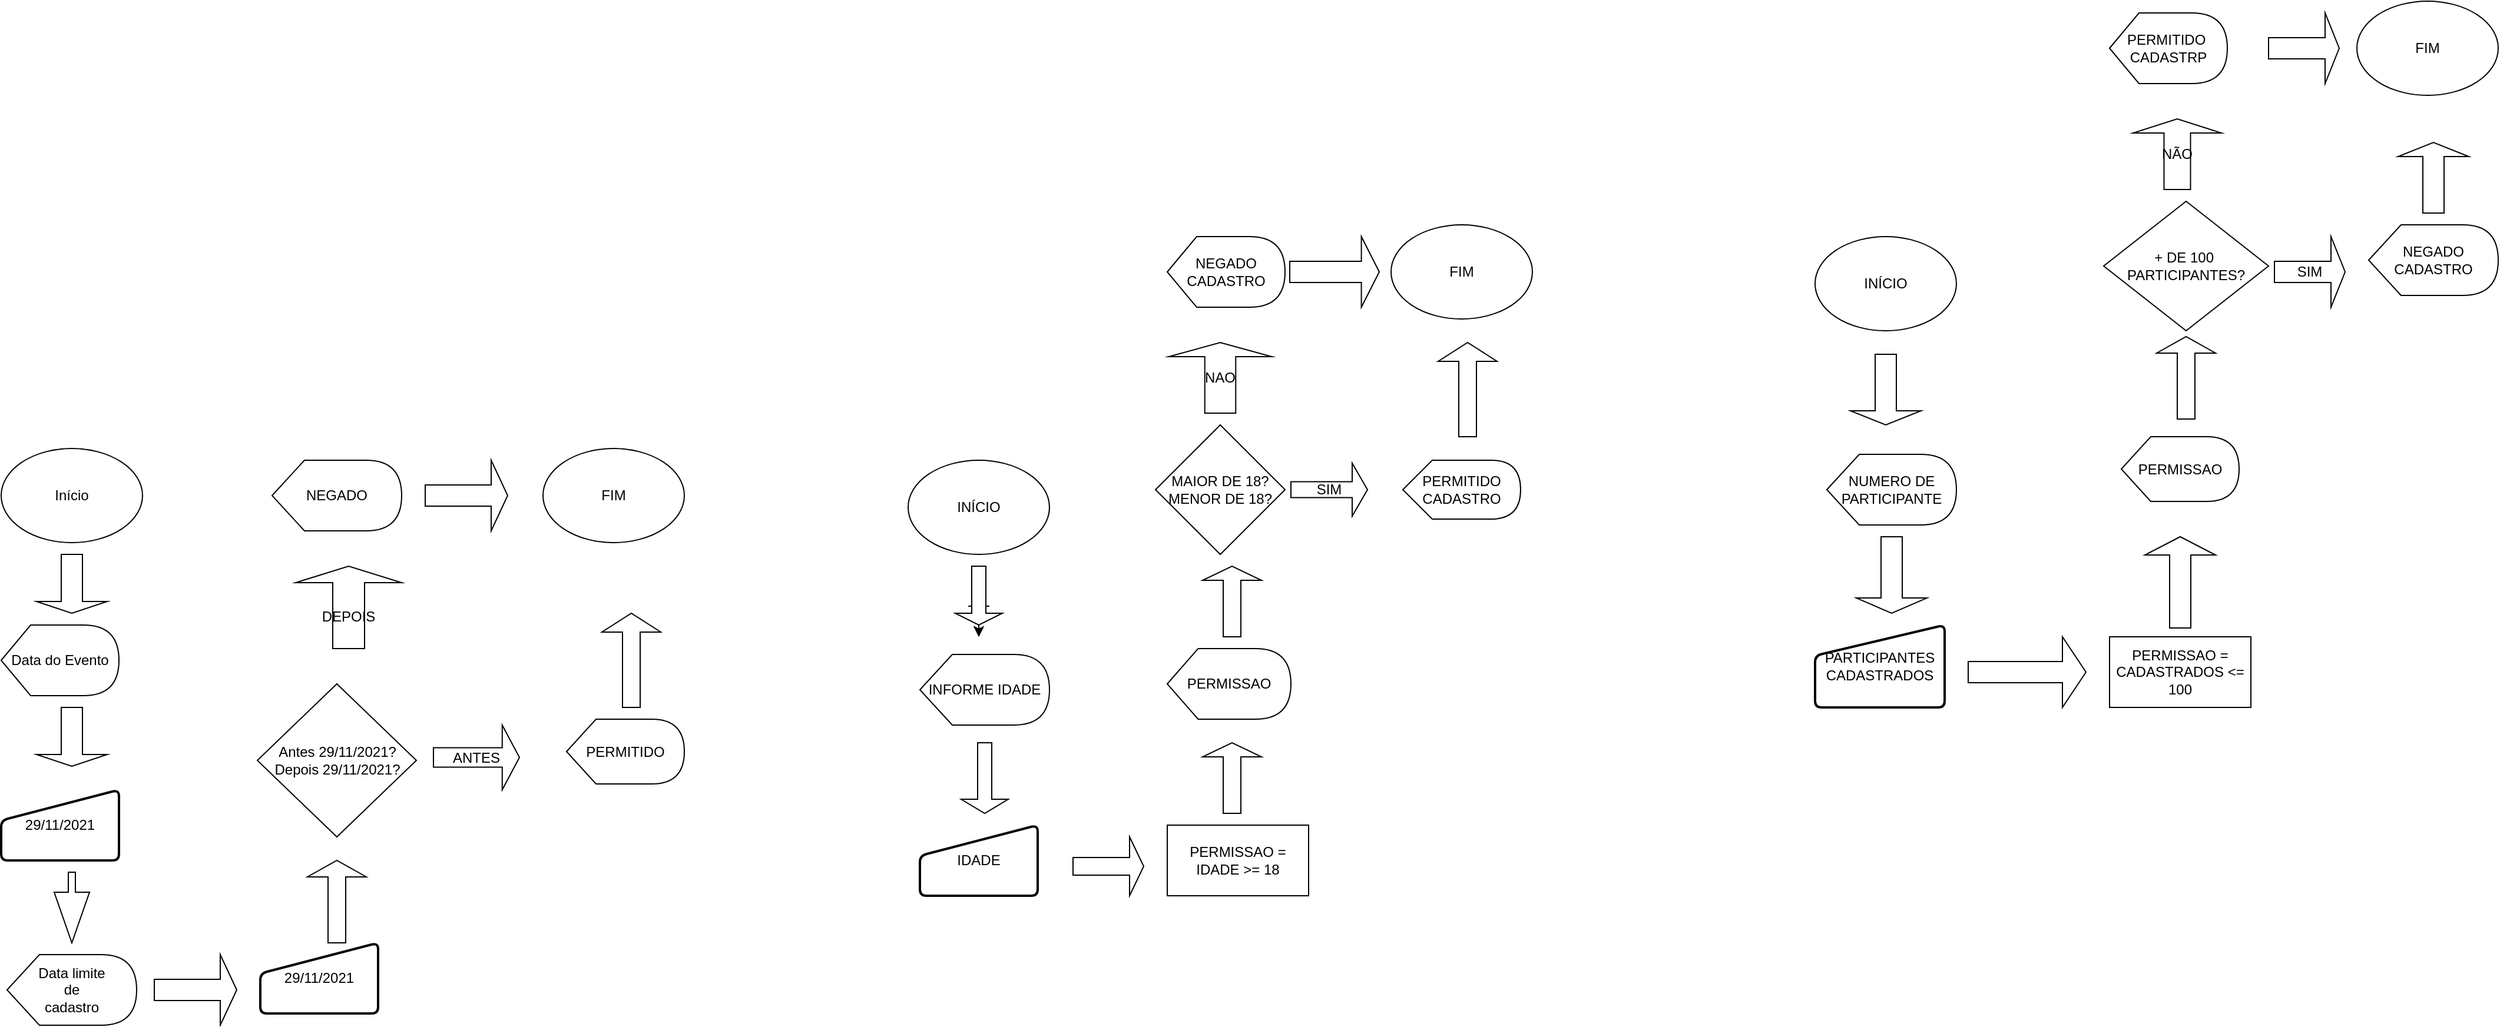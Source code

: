 <mxfile version="15.8.3" type="device"><diagram id="spTNhMN3Nnhv3grwASi8" name="Page-1"><mxGraphModel dx="2471" dy="1963" grid="1" gridSize="10" guides="1" tooltips="1" connect="1" arrows="1" fold="1" page="1" pageScale="1" pageWidth="827" pageHeight="1169" math="0" shadow="0"><root><mxCell id="0"/><mxCell id="1" parent="0"/><mxCell id="d356ciHMdIQWfOrMd1PK-1" value="Início" style="ellipse;whiteSpace=wrap;html=1;" vertex="1" parent="1"><mxGeometry x="-780" y="-600" width="120" height="80" as="geometry"/></mxCell><mxCell id="d356ciHMdIQWfOrMd1PK-3" value="Data do Evento" style="shape=display;whiteSpace=wrap;html=1;" vertex="1" parent="1"><mxGeometry x="-780" y="-450" width="100" height="60" as="geometry"/></mxCell><mxCell id="d356ciHMdIQWfOrMd1PK-8" value="" style="shape=singleArrow;direction=south;whiteSpace=wrap;html=1;" vertex="1" parent="1"><mxGeometry x="-750" y="-510" width="60" height="50" as="geometry"/></mxCell><mxCell id="d356ciHMdIQWfOrMd1PK-9" value="" style="shape=singleArrow;direction=south;whiteSpace=wrap;html=1;" vertex="1" parent="1"><mxGeometry x="-750" y="-380" width="60" height="50" as="geometry"/></mxCell><mxCell id="d356ciHMdIQWfOrMd1PK-12" value="" style="html=1;shadow=0;dashed=0;align=center;verticalAlign=middle;shape=mxgraph.arrows2.arrow;dy=0.8;dx=43;direction=south;notch=0;" vertex="1" parent="1"><mxGeometry x="-735" y="-240" width="30" height="60" as="geometry"/></mxCell><mxCell id="d356ciHMdIQWfOrMd1PK-13" value="29/11/2021" style="html=1;strokeWidth=2;shape=manualInput;whiteSpace=wrap;rounded=1;size=26;arcSize=11;" vertex="1" parent="1"><mxGeometry x="-780" y="-310" width="100" height="60" as="geometry"/></mxCell><mxCell id="d356ciHMdIQWfOrMd1PK-14" value="Data limite&lt;br&gt;de&lt;br&gt;cadastro" style="shape=display;whiteSpace=wrap;html=1;" vertex="1" parent="1"><mxGeometry x="-775" y="-170" width="110" height="60" as="geometry"/></mxCell><mxCell id="d356ciHMdIQWfOrMd1PK-16" value="" style="shape=singleArrow;whiteSpace=wrap;html=1;" vertex="1" parent="1"><mxGeometry x="-650" y="-170" width="70" height="60" as="geometry"/></mxCell><mxCell id="d356ciHMdIQWfOrMd1PK-17" value="29/11/2021" style="html=1;strokeWidth=2;shape=manualInput;whiteSpace=wrap;rounded=1;size=26;arcSize=11;" vertex="1" parent="1"><mxGeometry x="-560" y="-180" width="100" height="60" as="geometry"/></mxCell><mxCell id="d356ciHMdIQWfOrMd1PK-18" value="" style="shape=singleArrow;direction=north;whiteSpace=wrap;html=1;" vertex="1" parent="1"><mxGeometry x="-520" y="-250" width="50" height="70" as="geometry"/></mxCell><mxCell id="d356ciHMdIQWfOrMd1PK-19" value="Antes 29/11/2021?&lt;br&gt;Depois 29/11/2021?" style="rhombus;whiteSpace=wrap;html=1;" vertex="1" parent="1"><mxGeometry x="-562.5" y="-400" width="135" height="130" as="geometry"/></mxCell><mxCell id="d356ciHMdIQWfOrMd1PK-20" value="&amp;nbsp; &amp;nbsp; &amp;nbsp; &amp;nbsp; &amp;nbsp; &amp;nbsp; &amp;nbsp; &amp;nbsp; DEPOIS" style="shape=singleArrow;direction=north;whiteSpace=wrap;html=1;" vertex="1" parent="1"><mxGeometry x="-530" y="-500" width="90" height="70" as="geometry"/></mxCell><mxCell id="d356ciHMdIQWfOrMd1PK-21" value="ANTES" style="shape=singleArrow;whiteSpace=wrap;html=1;" vertex="1" parent="1"><mxGeometry x="-413" y="-365" width="73" height="55" as="geometry"/></mxCell><mxCell id="d356ciHMdIQWfOrMd1PK-22" value="NEGADO" style="shape=display;whiteSpace=wrap;html=1;" vertex="1" parent="1"><mxGeometry x="-550" y="-590" width="110" height="60" as="geometry"/></mxCell><mxCell id="d356ciHMdIQWfOrMd1PK-23" value="PERMITIDO" style="shape=display;whiteSpace=wrap;html=1;" vertex="1" parent="1"><mxGeometry x="-300" y="-370" width="100" height="55" as="geometry"/></mxCell><mxCell id="d356ciHMdIQWfOrMd1PK-24" value="" style="shape=singleArrow;whiteSpace=wrap;html=1;" vertex="1" parent="1"><mxGeometry x="-420" y="-590" width="70" height="60" as="geometry"/></mxCell><mxCell id="d356ciHMdIQWfOrMd1PK-25" value="" style="shape=singleArrow;direction=north;whiteSpace=wrap;html=1;" vertex="1" parent="1"><mxGeometry x="-270" y="-460" width="50" height="80" as="geometry"/></mxCell><mxCell id="d356ciHMdIQWfOrMd1PK-26" value="FIM" style="ellipse;whiteSpace=wrap;html=1;" vertex="1" parent="1"><mxGeometry x="-320" y="-600" width="120" height="80" as="geometry"/></mxCell><mxCell id="d356ciHMdIQWfOrMd1PK-29" value="INÍCIO" style="ellipse;whiteSpace=wrap;html=1;" vertex="1" parent="1"><mxGeometry x="-10" y="-590" width="120" height="80" as="geometry"/></mxCell><mxCell id="d356ciHMdIQWfOrMd1PK-31" style="edgeStyle=orthogonalEdgeStyle;rounded=0;orthogonalLoop=1;jettySize=auto;html=1;exitX=0;exitY=0;exitDx=24;exitDy=39;exitPerimeter=0;" edge="1" parent="1"><mxGeometry relative="1" as="geometry"><mxPoint x="41" y="-466" as="sourcePoint"/><mxPoint x="50" y="-440" as="targetPoint"/></mxGeometry></mxCell><mxCell id="d356ciHMdIQWfOrMd1PK-32" style="edgeStyle=orthogonalEdgeStyle;rounded=0;orthogonalLoop=1;jettySize=auto;html=1;exitX=0;exitY=0;exitDx=24;exitDy=21;exitPerimeter=0;" edge="1" parent="1"><mxGeometry relative="1" as="geometry"><mxPoint x="59" y="-466" as="sourcePoint"/><mxPoint x="50" y="-440" as="targetPoint"/></mxGeometry></mxCell><mxCell id="d356ciHMdIQWfOrMd1PK-33" value="" style="shape=singleArrow;direction=south;whiteSpace=wrap;html=1;" vertex="1" parent="1"><mxGeometry x="30" y="-500" width="40" height="50" as="geometry"/></mxCell><mxCell id="d356ciHMdIQWfOrMd1PK-34" value="INFORME IDADE" style="shape=display;whiteSpace=wrap;html=1;" vertex="1" parent="1"><mxGeometry y="-425" width="110" height="60" as="geometry"/></mxCell><mxCell id="d356ciHMdIQWfOrMd1PK-35" value="" style="shape=singleArrow;direction=south;whiteSpace=wrap;html=1;" vertex="1" parent="1"><mxGeometry x="35" y="-350" width="40" height="60" as="geometry"/></mxCell><mxCell id="d356ciHMdIQWfOrMd1PK-36" value="IDADE" style="html=1;strokeWidth=2;shape=manualInput;whiteSpace=wrap;rounded=1;size=26;arcSize=11;" vertex="1" parent="1"><mxGeometry y="-280" width="100" height="60" as="geometry"/></mxCell><mxCell id="d356ciHMdIQWfOrMd1PK-37" value="" style="shape=singleArrow;whiteSpace=wrap;html=1;" vertex="1" parent="1"><mxGeometry x="130" y="-270" width="60" height="50" as="geometry"/></mxCell><mxCell id="d356ciHMdIQWfOrMd1PK-38" value="PERMISSAO = IDADE &amp;gt;= 18" style="rounded=0;whiteSpace=wrap;html=1;" vertex="1" parent="1"><mxGeometry x="210" y="-280" width="120" height="60" as="geometry"/></mxCell><mxCell id="d356ciHMdIQWfOrMd1PK-39" value="" style="shape=singleArrow;direction=north;whiteSpace=wrap;html=1;" vertex="1" parent="1"><mxGeometry x="240" y="-350" width="50" height="60" as="geometry"/></mxCell><mxCell id="d356ciHMdIQWfOrMd1PK-40" value="PERMISSAO" style="shape=display;whiteSpace=wrap;html=1;" vertex="1" parent="1"><mxGeometry x="210" y="-430" width="105" height="60" as="geometry"/></mxCell><mxCell id="d356ciHMdIQWfOrMd1PK-41" value="" style="shape=singleArrow;direction=north;whiteSpace=wrap;html=1;" vertex="1" parent="1"><mxGeometry x="240" y="-500" width="50" height="60" as="geometry"/></mxCell><mxCell id="d356ciHMdIQWfOrMd1PK-42" value="MAIOR DE 18?&lt;br&gt;MENOR DE 18?" style="rhombus;whiteSpace=wrap;html=1;" vertex="1" parent="1"><mxGeometry x="200" y="-620" width="110" height="110" as="geometry"/></mxCell><mxCell id="d356ciHMdIQWfOrMd1PK-43" value="SIM" style="shape=singleArrow;whiteSpace=wrap;html=1;" vertex="1" parent="1"><mxGeometry x="315" y="-587.5" width="65" height="45" as="geometry"/></mxCell><mxCell id="d356ciHMdIQWfOrMd1PK-44" value="NAO" style="shape=singleArrow;direction=north;whiteSpace=wrap;html=1;" vertex="1" parent="1"><mxGeometry x="211.25" y="-690" width="87.5" height="60" as="geometry"/></mxCell><mxCell id="d356ciHMdIQWfOrMd1PK-45" value="NEGADO&lt;br&gt;CADASTRO" style="shape=display;whiteSpace=wrap;html=1;" vertex="1" parent="1"><mxGeometry x="210" y="-780" width="100" height="60" as="geometry"/></mxCell><mxCell id="d356ciHMdIQWfOrMd1PK-46" value="PERMITIDO&lt;br&gt;CADASTRO" style="shape=display;whiteSpace=wrap;html=1;" vertex="1" parent="1"><mxGeometry x="410" y="-590" width="100" height="50" as="geometry"/></mxCell><mxCell id="d356ciHMdIQWfOrMd1PK-47" value="" style="shape=singleArrow;whiteSpace=wrap;html=1;" vertex="1" parent="1"><mxGeometry x="314" y="-780" width="76" height="60" as="geometry"/></mxCell><mxCell id="d356ciHMdIQWfOrMd1PK-48" value="" style="shape=singleArrow;direction=north;whiteSpace=wrap;html=1;" vertex="1" parent="1"><mxGeometry x="440" y="-690" width="50" height="80" as="geometry"/></mxCell><mxCell id="d356ciHMdIQWfOrMd1PK-49" value="FIM" style="ellipse;whiteSpace=wrap;html=1;" vertex="1" parent="1"><mxGeometry x="400" y="-790" width="120" height="80" as="geometry"/></mxCell><mxCell id="d356ciHMdIQWfOrMd1PK-51" value="INÍCIO" style="ellipse;whiteSpace=wrap;html=1;" vertex="1" parent="1"><mxGeometry x="760" y="-780" width="120" height="80" as="geometry"/></mxCell><mxCell id="d356ciHMdIQWfOrMd1PK-52" value="" style="shape=singleArrow;direction=south;whiteSpace=wrap;html=1;" vertex="1" parent="1"><mxGeometry x="790" y="-680" width="60" height="60" as="geometry"/></mxCell><mxCell id="d356ciHMdIQWfOrMd1PK-53" value="NUMERO DE&lt;br&gt;PARTICIPANTE" style="shape=display;whiteSpace=wrap;html=1;" vertex="1" parent="1"><mxGeometry x="770" y="-595" width="110" height="60" as="geometry"/></mxCell><mxCell id="d356ciHMdIQWfOrMd1PK-54" value="" style="shape=singleArrow;direction=south;whiteSpace=wrap;html=1;" vertex="1" parent="1"><mxGeometry x="795" y="-525" width="60" height="65" as="geometry"/></mxCell><mxCell id="d356ciHMdIQWfOrMd1PK-55" value="PARTICIPANTES&lt;br&gt;CADASTRADOS" style="html=1;strokeWidth=2;shape=manualInput;whiteSpace=wrap;rounded=1;size=26;arcSize=11;" vertex="1" parent="1"><mxGeometry x="760" y="-450" width="110" height="70" as="geometry"/></mxCell><mxCell id="d356ciHMdIQWfOrMd1PK-56" value="" style="shape=singleArrow;whiteSpace=wrap;html=1;" vertex="1" parent="1"><mxGeometry x="890" y="-440" width="100" height="60" as="geometry"/></mxCell><mxCell id="d356ciHMdIQWfOrMd1PK-58" value="PERMISSAO = CADASTRADOS &amp;lt;= 100" style="rounded=0;whiteSpace=wrap;html=1;" vertex="1" parent="1"><mxGeometry x="1010" y="-440" width="120" height="60" as="geometry"/></mxCell><mxCell id="d356ciHMdIQWfOrMd1PK-59" value="" style="shape=singleArrow;direction=north;whiteSpace=wrap;html=1;" vertex="1" parent="1"><mxGeometry x="1040" y="-525" width="60" height="77.5" as="geometry"/></mxCell><mxCell id="d356ciHMdIQWfOrMd1PK-60" value="PERMISSAO" style="shape=display;whiteSpace=wrap;html=1;" vertex="1" parent="1"><mxGeometry x="1020" y="-610" width="100" height="55" as="geometry"/></mxCell><mxCell id="d356ciHMdIQWfOrMd1PK-61" value="" style="shape=singleArrow;direction=north;whiteSpace=wrap;html=1;" vertex="1" parent="1"><mxGeometry x="1050" y="-695" width="50" height="70" as="geometry"/></mxCell><mxCell id="d356ciHMdIQWfOrMd1PK-62" value="+ DE 100&amp;nbsp;&lt;br&gt;PARTICIPANTES?" style="rhombus;whiteSpace=wrap;html=1;" vertex="1" parent="1"><mxGeometry x="1005" y="-810" width="140" height="110" as="geometry"/></mxCell><mxCell id="d356ciHMdIQWfOrMd1PK-63" value="SIM" style="shape=singleArrow;whiteSpace=wrap;html=1;" vertex="1" parent="1"><mxGeometry x="1150" y="-780" width="60" height="60" as="geometry"/></mxCell><mxCell id="d356ciHMdIQWfOrMd1PK-64" value="NÃO" style="shape=singleArrow;direction=north;whiteSpace=wrap;html=1;" vertex="1" parent="1"><mxGeometry x="1030" y="-880" width="75" height="60" as="geometry"/></mxCell><mxCell id="d356ciHMdIQWfOrMd1PK-65" value="PERMITIDO&amp;nbsp;&lt;br&gt;CADASTRP" style="shape=display;whiteSpace=wrap;html=1;" vertex="1" parent="1"><mxGeometry x="1010" y="-970" width="100" height="60" as="geometry"/></mxCell><mxCell id="d356ciHMdIQWfOrMd1PK-66" value="NEGADO&lt;br&gt;CADASTRO" style="shape=display;whiteSpace=wrap;html=1;" vertex="1" parent="1"><mxGeometry x="1230" y="-790" width="110" height="60" as="geometry"/></mxCell><mxCell id="d356ciHMdIQWfOrMd1PK-67" value="" style="shape=singleArrow;direction=north;whiteSpace=wrap;html=1;" vertex="1" parent="1"><mxGeometry x="1255" y="-860" width="60" height="60" as="geometry"/></mxCell><mxCell id="d356ciHMdIQWfOrMd1PK-68" value="" style="shape=singleArrow;whiteSpace=wrap;html=1;" vertex="1" parent="1"><mxGeometry x="1145" y="-970" width="60" height="60" as="geometry"/></mxCell><mxCell id="d356ciHMdIQWfOrMd1PK-69" value="FIM" style="ellipse;whiteSpace=wrap;html=1;" vertex="1" parent="1"><mxGeometry x="1220" y="-980" width="120" height="80" as="geometry"/></mxCell></root></mxGraphModel></diagram></mxfile>
